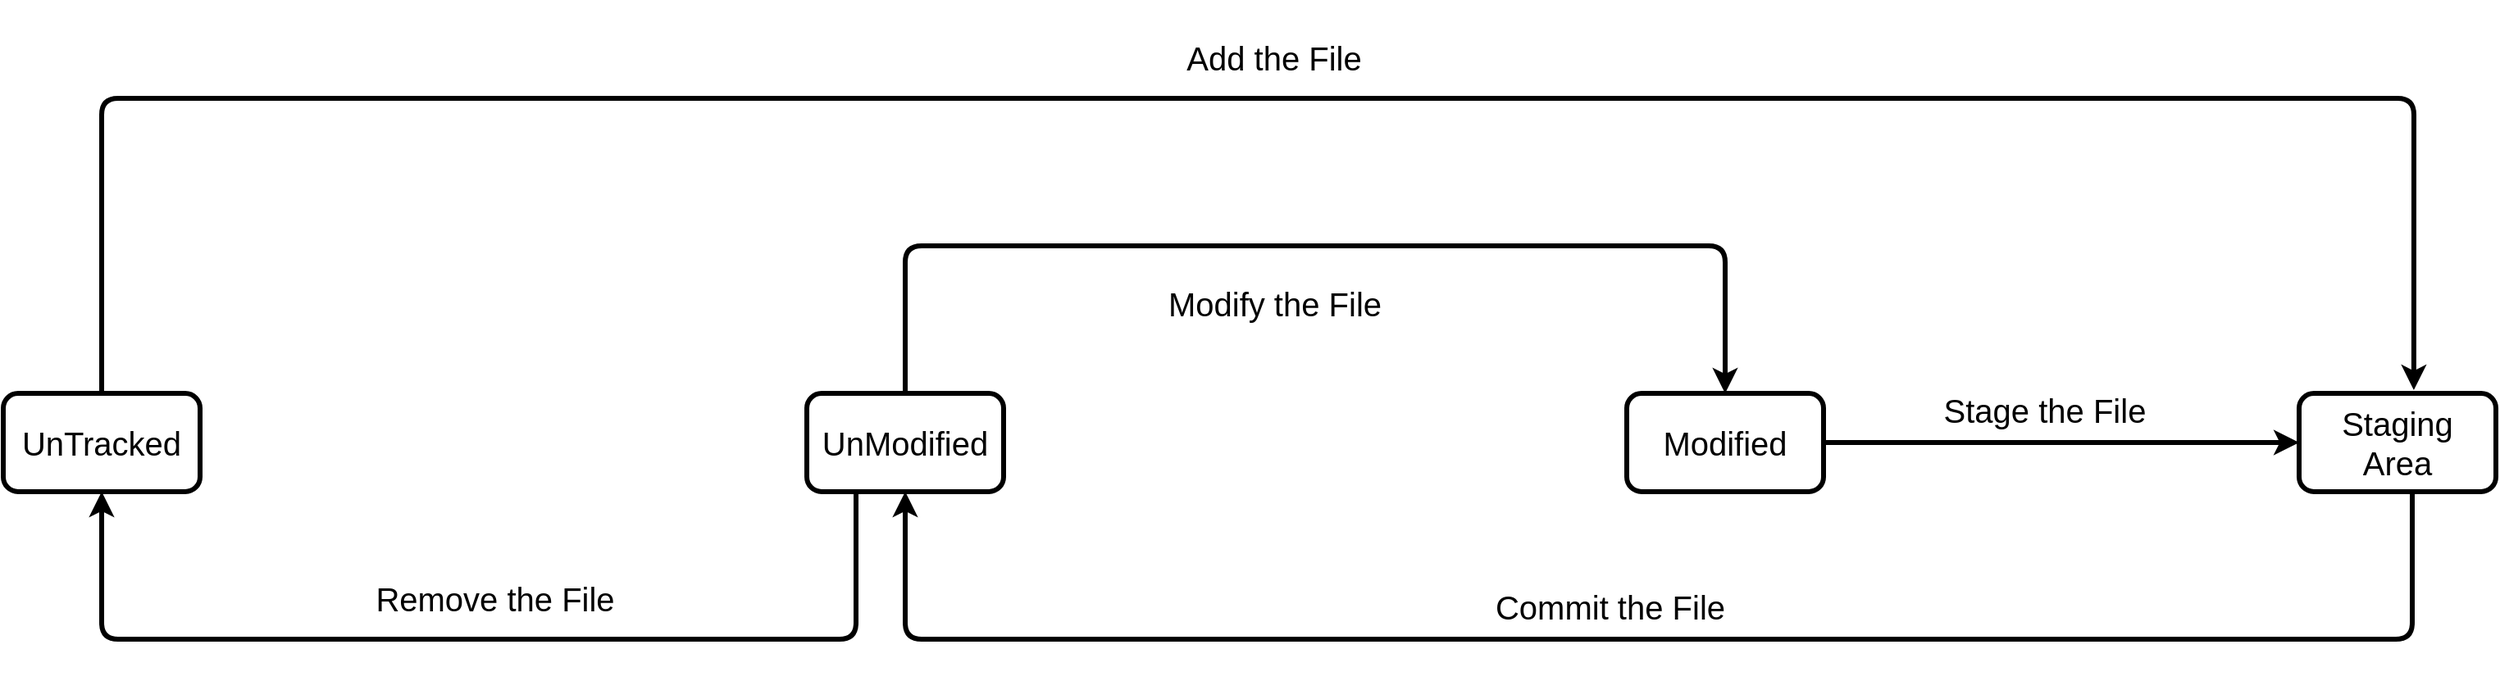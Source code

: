 <mxfile version="13.7.3" type="device"><diagram id="km3FaIVCIrx5MgDGh6ZZ" name="Page-1"><mxGraphModel dx="510" dy="494" grid="1" gridSize="10" guides="1" tooltips="1" connect="1" arrows="1" fold="1" page="1" pageScale="1" pageWidth="850" pageHeight="1100" math="0" shadow="0"><root><mxCell id="0"/><mxCell id="1" parent="0"/><mxCell id="DHNUE9NzaD6YO-66xmBE-2" value="&lt;font style=&quot;font-size: 20px&quot;&gt;UnModified&lt;/font&gt;" style="rounded=1;whiteSpace=wrap;html=1;strokeWidth=3;" parent="1" vertex="1"><mxGeometry x="570" y="490" width="120" height="60" as="geometry"/></mxCell><mxCell id="DHNUE9NzaD6YO-66xmBE-4" value="&lt;font style=&quot;font-size: 20px&quot;&gt;Staging &lt;br&gt;Area&lt;/font&gt;" style="rounded=1;whiteSpace=wrap;html=1;strokeWidth=3;" parent="1" vertex="1"><mxGeometry x="1480" y="490" width="120" height="60" as="geometry"/></mxCell><mxCell id="DHNUE9NzaD6YO-66xmBE-7" value="&lt;font style=&quot;font-size: 20px&quot;&gt;Modified&lt;/font&gt;" style="rounded=1;whiteSpace=wrap;html=1;strokeWidth=3;" parent="1" vertex="1"><mxGeometry x="1070" y="490" width="120" height="60" as="geometry"/></mxCell><mxCell id="DHNUE9NzaD6YO-66xmBE-9" value="&lt;font style=&quot;font-size: 20px&quot;&gt;UnTracked&lt;/font&gt;" style="rounded=1;whiteSpace=wrap;html=1;strokeWidth=3;" parent="1" vertex="1"><mxGeometry x="80" y="490" width="120" height="60" as="geometry"/></mxCell><mxCell id="DHNUE9NzaD6YO-66xmBE-16" value="" style="endArrow=classic;html=1;exitX=0.5;exitY=0;exitDx=0;exitDy=0;entryX=0.583;entryY=-0.033;entryDx=0;entryDy=0;entryPerimeter=0;strokeWidth=3;" parent="1" source="DHNUE9NzaD6YO-66xmBE-9" target="DHNUE9NzaD6YO-66xmBE-4" edge="1"><mxGeometry width="50" height="50" relative="1" as="geometry"><mxPoint x="110" y="630" as="sourcePoint"/><mxPoint x="1550" y="310" as="targetPoint"/><Array as="points"><mxPoint x="140" y="310"/><mxPoint x="1550" y="310"/></Array></mxGeometry></mxCell><mxCell id="DHNUE9NzaD6YO-66xmBE-17" value="&lt;span style=&quot;font-size: 20px&quot;&gt;Add the File&lt;/span&gt;" style="text;html=1;strokeColor=none;fillColor=none;align=center;verticalAlign=middle;whiteSpace=wrap;rounded=0;" parent="1" vertex="1"><mxGeometry x="800" y="250" width="110" height="70" as="geometry"/></mxCell><mxCell id="DHNUE9NzaD6YO-66xmBE-18" value="" style="endArrow=classic;html=1;exitX=0.575;exitY=0.983;exitDx=0;exitDy=0;exitPerimeter=0;entryX=0.5;entryY=1;entryDx=0;entryDy=0;strokeWidth=3;" parent="1" source="DHNUE9NzaD6YO-66xmBE-4" target="DHNUE9NzaD6YO-66xmBE-2" edge="1"><mxGeometry width="50" height="50" relative="1" as="geometry"><mxPoint x="1510" y="600" as="sourcePoint"/><mxPoint x="619" y="510" as="targetPoint"/><Array as="points"><mxPoint x="1549" y="640"/><mxPoint x="630" y="640"/></Array></mxGeometry></mxCell><mxCell id="DHNUE9NzaD6YO-66xmBE-19" value="" style="endArrow=classic;html=1;entryX=0.5;entryY=1;entryDx=0;entryDy=0;exitX=0.25;exitY=1;exitDx=0;exitDy=0;strokeWidth=3;" parent="1" source="DHNUE9NzaD6YO-66xmBE-2" target="DHNUE9NzaD6YO-66xmBE-9" edge="1"><mxGeometry width="50" height="50" relative="1" as="geometry"><mxPoint x="620" y="590" as="sourcePoint"/><mxPoint x="260" y="510" as="targetPoint"/><Array as="points"><mxPoint x="600" y="640"/><mxPoint x="140" y="640"/></Array></mxGeometry></mxCell><mxCell id="DHNUE9NzaD6YO-66xmBE-20" value="" style="endArrow=classic;html=1;exitX=0.5;exitY=0;exitDx=0;exitDy=0;entryX=0.5;entryY=0;entryDx=0;entryDy=0;strokeWidth=3;" parent="1" source="DHNUE9NzaD6YO-66xmBE-2" target="DHNUE9NzaD6YO-66xmBE-7" edge="1"><mxGeometry width="50" height="50" relative="1" as="geometry"><mxPoint x="600" y="370" as="sourcePoint"/><mxPoint x="1020" y="360" as="targetPoint"/><Array as="points"><mxPoint x="630" y="400"/><mxPoint x="1130" y="400"/></Array></mxGeometry></mxCell><mxCell id="DHNUE9NzaD6YO-66xmBE-21" value="" style="endArrow=classic;html=1;exitX=1;exitY=0.5;exitDx=0;exitDy=0;entryX=0;entryY=0.5;entryDx=0;entryDy=0;strokeWidth=3;" parent="1" source="DHNUE9NzaD6YO-66xmBE-7" target="DHNUE9NzaD6YO-66xmBE-4" edge="1"><mxGeometry width="50" height="50" relative="1" as="geometry"><mxPoint x="1270" y="440" as="sourcePoint"/><mxPoint x="1320" y="390" as="targetPoint"/></mxGeometry></mxCell><mxCell id="DHNUE9NzaD6YO-66xmBE-22" value="&lt;span style=&quot;font-size: 20px&quot;&gt;Remove the File&lt;/span&gt;" style="text;html=1;strokeColor=none;fillColor=none;align=center;verticalAlign=middle;whiteSpace=wrap;rounded=0;" parent="1" vertex="1"><mxGeometry x="300" y="570" width="160" height="90" as="geometry"/></mxCell><mxCell id="DHNUE9NzaD6YO-66xmBE-23" value="&lt;span style=&quot;font-size: 20px&quot;&gt;Modify the File&lt;/span&gt;" style="text;html=1;strokeColor=none;fillColor=none;align=center;verticalAlign=middle;whiteSpace=wrap;rounded=0;" parent="1" vertex="1"><mxGeometry x="782.5" y="400" width="145" height="70" as="geometry"/></mxCell><mxCell id="DHNUE9NzaD6YO-66xmBE-24" value="&lt;span style=&quot;font-size: 20px&quot;&gt;Commit the File&lt;/span&gt;" style="text;html=1;strokeColor=none;fillColor=none;align=center;verticalAlign=middle;whiteSpace=wrap;rounded=0;" parent="1" vertex="1"><mxGeometry x="980" y="570" width="160" height="100" as="geometry"/></mxCell><mxCell id="DHNUE9NzaD6YO-66xmBE-25" value="&lt;span style=&quot;font-size: 20px&quot;&gt;Stage the File&lt;/span&gt;" style="text;html=1;strokeColor=none;fillColor=none;align=center;verticalAlign=middle;whiteSpace=wrap;rounded=0;" parent="1" vertex="1"><mxGeometry x="1260" y="460" width="130" height="80" as="geometry"/></mxCell></root></mxGraphModel></diagram></mxfile>